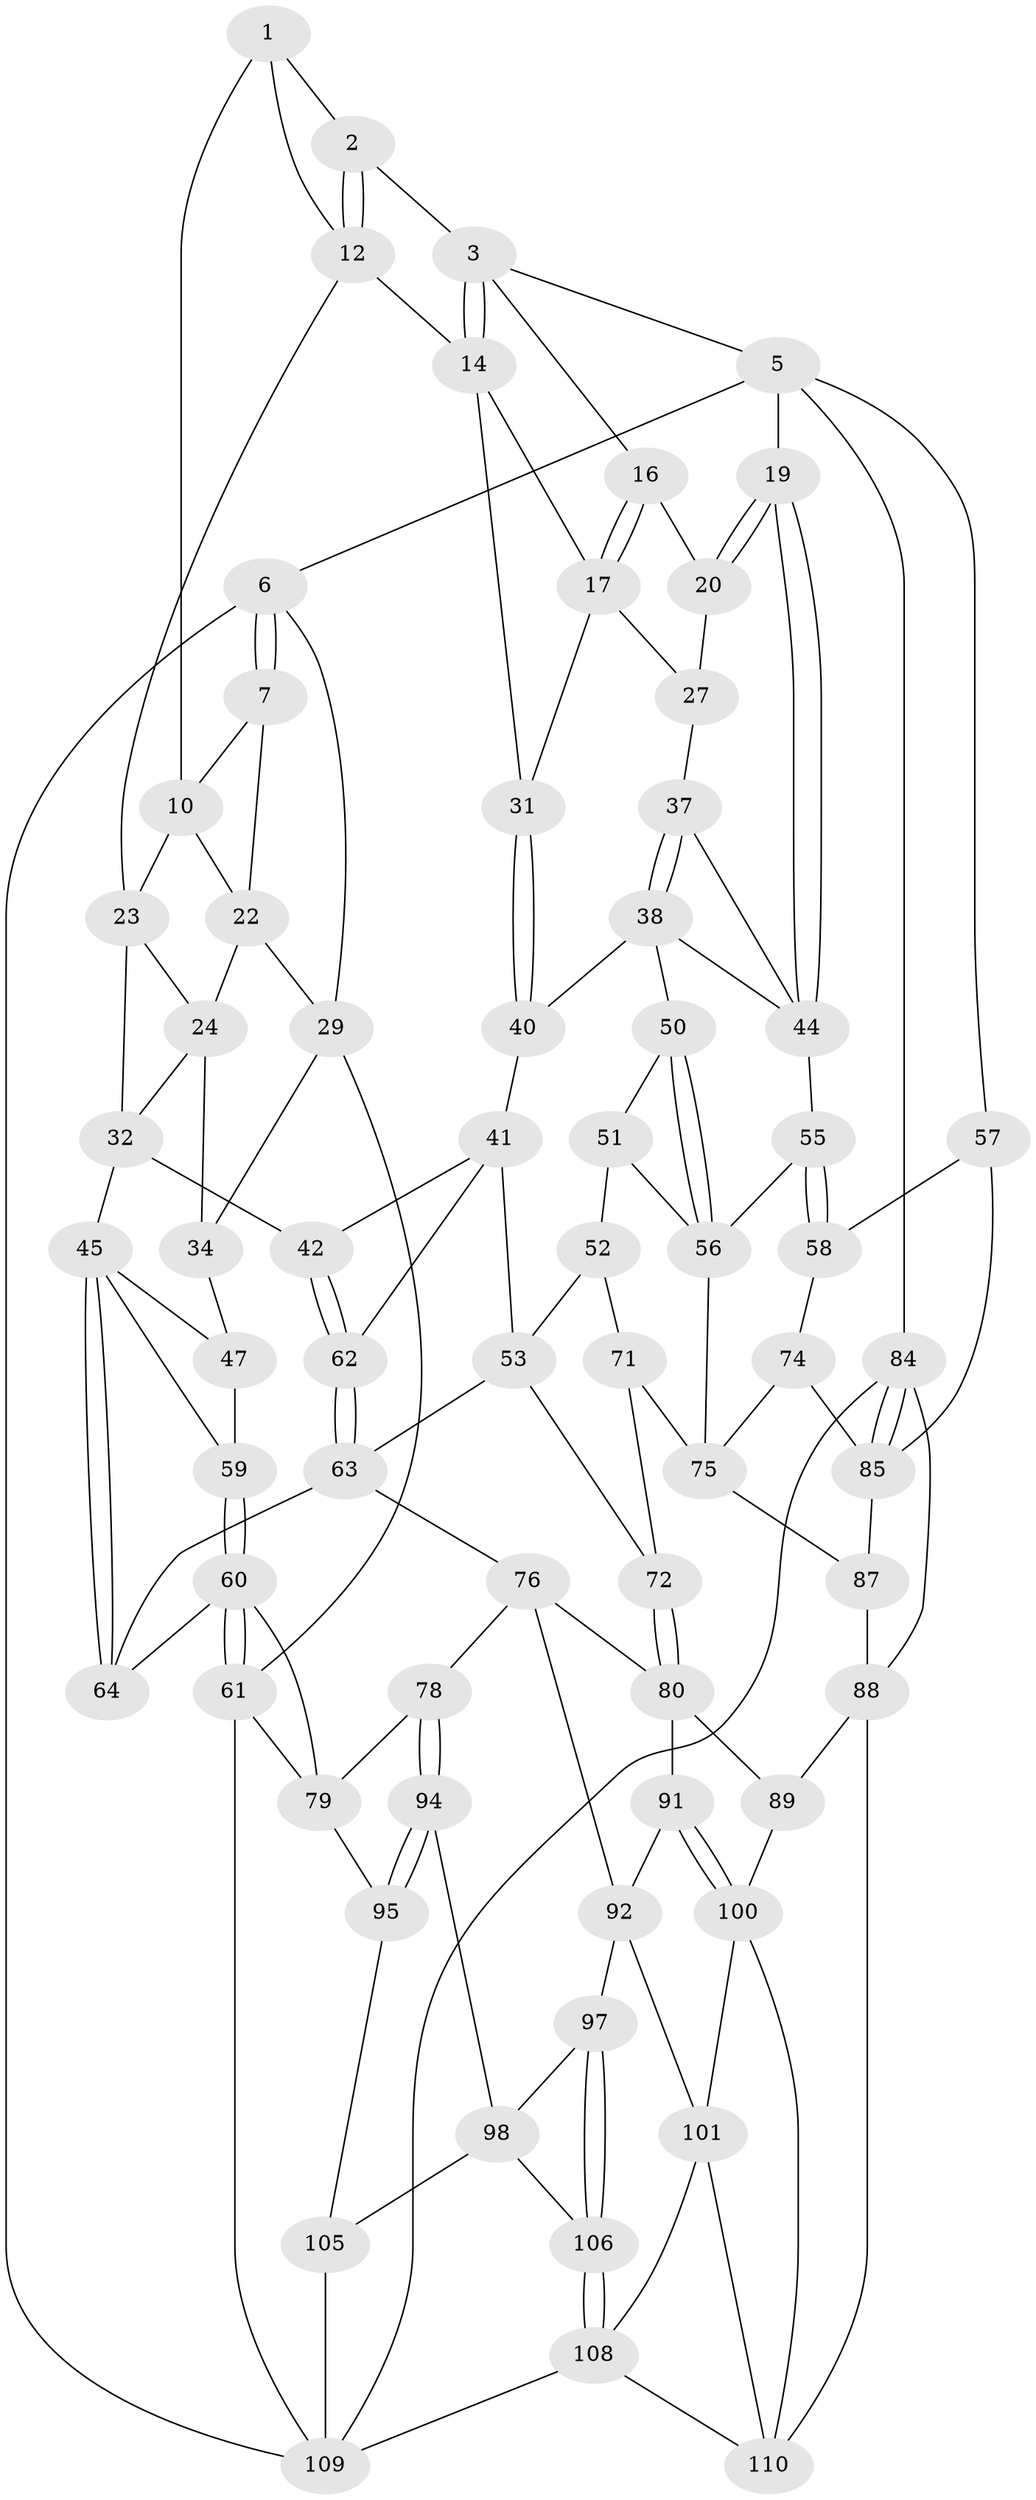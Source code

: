 // Generated by graph-tools (version 1.1) at 2025/24/03/03/25 07:24:36]
// undirected, 69 vertices, 144 edges
graph export_dot {
graph [start="1"]
  node [color=gray90,style=filled];
  1 [pos="+0.326365187128379+0",super="+9"];
  2 [pos="+0.5852581776069532+0"];
  3 [pos="+0.7121378040498254+0",super="+4"];
  5 [pos="+1+0",super="+18"];
  6 [pos="+0+0"];
  7 [pos="+0+0",super="+8"];
  10 [pos="+0.1441579861327409+0.07101766074248202",super="+11"];
  12 [pos="+0.4653595747065661+0.1690811121896568",super="+13"];
  14 [pos="+0.5779672915445072+0.107619649964471",super="+15"];
  16 [pos="+0.7710302399204519+0"];
  17 [pos="+0.6805115649337196+0.12366987198982488",super="+28"];
  19 [pos="+1+0.17294442026263812"];
  20 [pos="+0.8676087319786403+0.19017833243140322",super="+21"];
  22 [pos="+0.09555055084873754+0.07422660390159298",super="+25"];
  23 [pos="+0.14821342805075402+0.1321079633663003",super="+26"];
  24 [pos="+0.12618074672720644+0.16238096120157486",super="+33"];
  27 [pos="+0.6953207756884202+0.20386107837734657",super="+36"];
  29 [pos="+0+0.23653203034578812",super="+30"];
  31 [pos="+0.6307767032344023+0.25443059517029953"];
  32 [pos="+0.34973378303923075+0.2156316611401988",super="+43"];
  34 [pos="+0.12477229125230659+0.27939744034391056",super="+35"];
  37 [pos="+0.8243838835950787+0.2662138517446889"];
  38 [pos="+0.8027702813857919+0.33581230167429615",super="+39"];
  40 [pos="+0.6340296775698067+0.2948950849758864"];
  41 [pos="+0.6282697297380851+0.30469187751969645",super="+54"];
  42 [pos="+0.37795775719698677+0.35044801167874506"];
  44 [pos="+0.9514451508690329+0.3332572518780997",super="+49"];
  45 [pos="+0.2685772778453807+0.40861092830554924",super="+46"];
  47 [pos="+0.14340431661746394+0.3224126000940091",super="+48"];
  50 [pos="+0.7655583717946678+0.4321447235300659"];
  51 [pos="+0.6984960793112399+0.4593573140019868",super="+69"];
  52 [pos="+0.6133223532728798+0.4502481893348971",super="+70"];
  53 [pos="+0.6021802698020366+0.4437623479320747",super="+66"];
  55 [pos="+0.9168360206168013+0.46040940150116366"];
  56 [pos="+0.8380658980848819+0.5044797805783702",super="+68"];
  57 [pos="+1+0.48761184139146574",super="+86"];
  58 [pos="+1+0.4986399831705485",super="+73"];
  59 [pos="+0.12493327726031288+0.4686534626958313"];
  60 [pos="+0.11463685906555615+0.4824795827135689",super="+65"];
  61 [pos="+0+0.584368581874611",super="+83"];
  62 [pos="+0.41247261927501483+0.39747459531069934"];
  63 [pos="+0.42356524856602357+0.5371323739888895",super="+67"];
  64 [pos="+0.27479717646293006+0.5545303067134775"];
  71 [pos="+0.6420416601608968+0.6342705526006712"];
  72 [pos="+0.5928565101676049+0.642612710108349"];
  74 [pos="+0.8569461719240192+0.6339788201213113"];
  75 [pos="+0.8532208431670952+0.6315563135263126",super="+81"];
  76 [pos="+0.41985185842739653+0.6229285883752803",super="+77"];
  78 [pos="+0.24570260234522132+0.6521414442758904"];
  79 [pos="+0.23144538720534338+0.6197138852430076",super="+82"];
  80 [pos="+0.5823382716310128+0.6521007037843372",super="+90"];
  84 [pos="+1+1"];
  85 [pos="+1+1",super="+93"];
  87 [pos="+0.7132789477959897+0.8362015372888987"];
  88 [pos="+0.6553383909295616+0.870392139736431",super="+113"];
  89 [pos="+0.6542119052804388+0.8702658645607627"];
  91 [pos="+0.5054214714972136+0.7472146109847395"];
  92 [pos="+0.40905913667932514+0.7240387402553404",super="+96"];
  94 [pos="+0.22944289332779896+0.7010161780179197",super="+99"];
  95 [pos="+0+0.7601336468741815",super="+103"];
  97 [pos="+0.2568633788385061+0.7980237519077976"];
  98 [pos="+0.2511363486831995+0.7937638897396376",super="+104"];
  100 [pos="+0.485340548147568+0.8498346859793193",super="+102"];
  101 [pos="+0.40030357228918456+0.8413626894314681",super="+107"];
  105 [pos="+0.11527463696870967+0.8986245431578972"];
  106 [pos="+0.30238300144412056+0.9334871107423637"];
  108 [pos="+0.3229066887329256+0.954963730060975",super="+112"];
  109 [pos="+0+1",super="+111"];
  110 [pos="+0.5173810256013242+0.9502585094780168",super="+114"];
  1 -- 2;
  1 -- 10;
  1 -- 12;
  2 -- 3;
  2 -- 12;
  2 -- 12;
  3 -- 14;
  3 -- 14;
  3 -- 16;
  3 -- 5;
  5 -- 6;
  5 -- 84;
  5 -- 57;
  5 -- 19;
  6 -- 7;
  6 -- 7;
  6 -- 109;
  6 -- 29;
  7 -- 22;
  7 -- 10;
  10 -- 23;
  10 -- 22;
  12 -- 14;
  12 -- 23;
  14 -- 17;
  14 -- 31;
  16 -- 17;
  16 -- 17;
  16 -- 20;
  17 -- 27;
  17 -- 31;
  19 -- 20;
  19 -- 20;
  19 -- 44;
  19 -- 44;
  20 -- 27 [weight=2];
  22 -- 24;
  22 -- 29;
  23 -- 24;
  23 -- 32;
  24 -- 32;
  24 -- 34;
  27 -- 37;
  29 -- 61;
  29 -- 34;
  31 -- 40;
  31 -- 40;
  32 -- 42;
  32 -- 45;
  34 -- 47 [weight=2];
  37 -- 38;
  37 -- 38;
  37 -- 44;
  38 -- 40;
  38 -- 50;
  38 -- 44;
  40 -- 41;
  41 -- 42;
  41 -- 53;
  41 -- 62;
  42 -- 62;
  42 -- 62;
  44 -- 55;
  45 -- 64;
  45 -- 64;
  45 -- 59;
  45 -- 47;
  47 -- 59;
  50 -- 51;
  50 -- 56;
  50 -- 56;
  51 -- 52 [weight=2];
  51 -- 56;
  52 -- 53;
  52 -- 71;
  53 -- 72;
  53 -- 63;
  55 -- 56;
  55 -- 58;
  55 -- 58;
  56 -- 75;
  57 -- 58 [weight=2];
  57 -- 85;
  58 -- 74;
  59 -- 60;
  59 -- 60;
  60 -- 61;
  60 -- 61;
  60 -- 64;
  60 -- 79;
  61 -- 109;
  61 -- 79;
  62 -- 63;
  62 -- 63;
  63 -- 64;
  63 -- 76;
  71 -- 72;
  71 -- 75;
  72 -- 80;
  72 -- 80;
  74 -- 75;
  74 -- 85;
  75 -- 87;
  76 -- 80;
  76 -- 78;
  76 -- 92;
  78 -- 79;
  78 -- 94;
  78 -- 94;
  79 -- 95;
  80 -- 89;
  80 -- 91;
  84 -- 85;
  84 -- 85;
  84 -- 109;
  84 -- 88;
  85 -- 87;
  87 -- 88;
  88 -- 89;
  88 -- 110;
  89 -- 100;
  91 -- 92;
  91 -- 100;
  91 -- 100;
  92 -- 97;
  92 -- 101;
  94 -- 95 [weight=2];
  94 -- 95;
  94 -- 98;
  95 -- 105;
  97 -- 98;
  97 -- 106;
  97 -- 106;
  98 -- 105;
  98 -- 106;
  100 -- 101;
  100 -- 110;
  101 -- 108;
  101 -- 110;
  105 -- 109;
  106 -- 108;
  106 -- 108;
  108 -- 110;
  108 -- 109;
}
